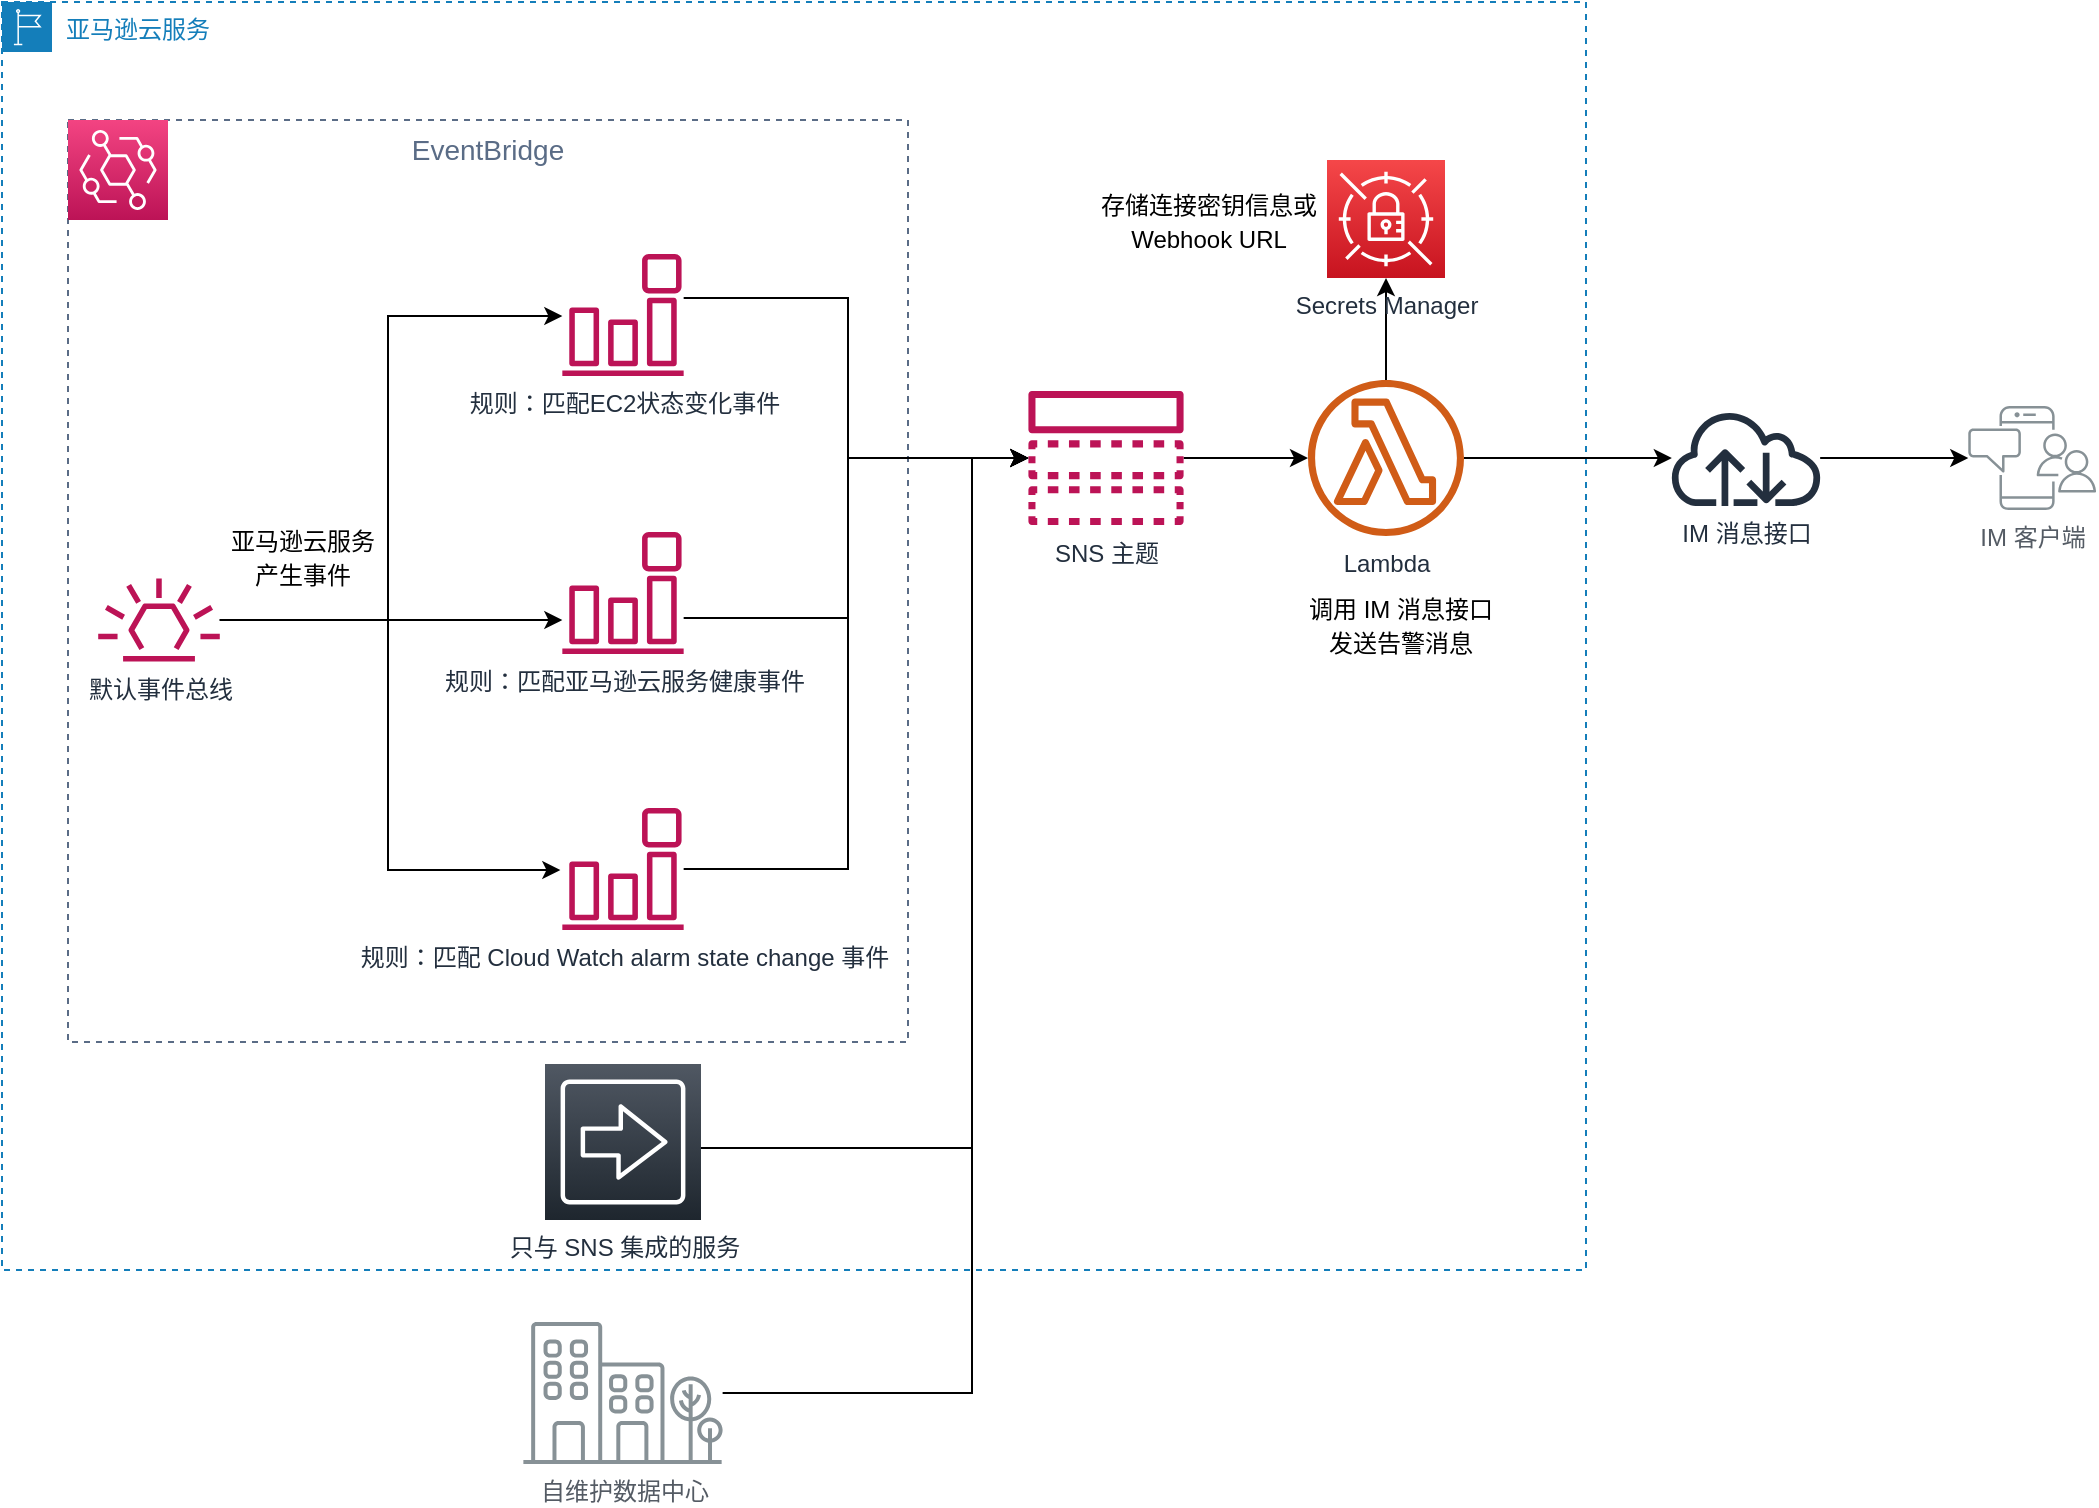 <mxfile version="20.5.3" type="device"><diagram name="Page-1" id="8cNbrErJJga-5wj4-Vsf"><mxGraphModel dx="946" dy="615" grid="0" gridSize="10" guides="1" tooltips="1" connect="1" arrows="1" fold="1" page="1" pageScale="1" pageWidth="1169" pageHeight="827" math="0" shadow="0"><root><mxCell id="0"/><mxCell id="1" parent="0"/><mxCell id="iUW1SuC-fca9LeQ6jMDv-26" value="亚马逊云服务" style="points=[[0,0],[0.25,0],[0.5,0],[0.75,0],[1,0],[1,0.25],[1,0.5],[1,0.75],[1,1],[0.75,1],[0.5,1],[0.25,1],[0,1],[0,0.75],[0,0.5],[0,0.25]];outlineConnect=0;gradientColor=none;html=1;whiteSpace=wrap;fontSize=12;fontStyle=0;shape=mxgraph.aws4.group;grIcon=mxgraph.aws4.group_region;strokeColor=#147EBA;fillColor=none;verticalAlign=top;align=left;spacingLeft=30;fontColor=#147EBA;dashed=1;" parent="1" vertex="1"><mxGeometry x="42" y="22" width="792" height="634" as="geometry"/></mxCell><mxCell id="iUW1SuC-fca9LeQ6jMDv-19" value="EventBridge" style="fillColor=none;strokeColor=#5A6C86;dashed=1;verticalAlign=top;fontStyle=0;fontColor=#5A6C86;fontSize=14;" parent="1" vertex="1"><mxGeometry x="75" y="81" width="420" height="461" as="geometry"/></mxCell><mxCell id="iUW1SuC-fca9LeQ6jMDv-1" value="" style="points=[[0,0,0],[0.25,0,0],[0.5,0,0],[0.75,0,0],[1,0,0],[0,1,0],[0.25,1,0],[0.5,1,0],[0.75,1,0],[1,1,0],[0,0.25,0],[0,0.5,0],[0,0.75,0],[1,0.25,0],[1,0.5,0],[1,0.75,0]];outlineConnect=0;fontColor=#232F3E;gradientColor=#F34482;gradientDirection=north;fillColor=#BC1356;strokeColor=#ffffff;dashed=0;verticalLabelPosition=bottom;verticalAlign=top;align=center;html=1;fontSize=12;fontStyle=0;aspect=fixed;shape=mxgraph.aws4.resourceIcon;resIcon=mxgraph.aws4.eventbridge;" parent="1" vertex="1"><mxGeometry x="75" y="81" width="50" height="50" as="geometry"/></mxCell><mxCell id="iUW1SuC-fca9LeQ6jMDv-10" style="edgeStyle=orthogonalEdgeStyle;rounded=0;orthogonalLoop=1;jettySize=auto;html=1;" parent="1" source="iUW1SuC-fca9LeQ6jMDv-2" target="iUW1SuC-fca9LeQ6jMDv-7" edge="1"><mxGeometry relative="1" as="geometry"><Array as="points"><mxPoint x="183" y="331"/><mxPoint x="183" y="331"/></Array></mxGeometry></mxCell><mxCell id="b_649vWNdOpX0jgSQ_A9-2" style="edgeStyle=orthogonalEdgeStyle;rounded=0;orthogonalLoop=1;jettySize=auto;html=1;" parent="1" source="iUW1SuC-fca9LeQ6jMDv-2" edge="1"><mxGeometry relative="1" as="geometry"><mxPoint x="149.897" y="250.1" as="sourcePoint"/><mxPoint x="321.172" y="456" as="targetPoint"/><Array as="points"><mxPoint x="235" y="331"/><mxPoint x="235" y="456"/></Array></mxGeometry></mxCell><mxCell id="b_649vWNdOpX0jgSQ_A9-3" style="edgeStyle=orthogonalEdgeStyle;rounded=0;orthogonalLoop=1;jettySize=auto;html=1;" parent="1" source="iUW1SuC-fca9LeQ6jMDv-2" target="iUW1SuC-fca9LeQ6jMDv-6" edge="1"><mxGeometry relative="1" as="geometry"><Array as="points"><mxPoint x="235" y="331"/><mxPoint x="235" y="179"/></Array></mxGeometry></mxCell><mxCell id="iUW1SuC-fca9LeQ6jMDv-2" value="默认事件总线" style="outlineConnect=0;fontColor=#232F3E;gradientColor=none;fillColor=#BC1356;strokeColor=none;dashed=0;verticalLabelPosition=bottom;verticalAlign=top;align=center;html=1;fontSize=12;fontStyle=0;aspect=fixed;pointerEvents=1;shape=mxgraph.aws4.eventbridge_default_event_bus_resource;" parent="1" vertex="1"><mxGeometry x="90" y="310.28" width="61" height="41.45" as="geometry"/></mxCell><mxCell id="iUW1SuC-fca9LeQ6jMDv-13" style="edgeStyle=orthogonalEdgeStyle;rounded=0;orthogonalLoop=1;jettySize=auto;html=1;" parent="1" source="iUW1SuC-fca9LeQ6jMDv-3" target="iUW1SuC-fca9LeQ6jMDv-4" edge="1"><mxGeometry relative="1" as="geometry"/></mxCell><mxCell id="iUW1SuC-fca9LeQ6jMDv-3" value="SNS&amp;nbsp;主题" style="outlineConnect=0;fontColor=#232F3E;gradientColor=none;fillColor=#BC1356;strokeColor=none;dashed=0;verticalLabelPosition=bottom;verticalAlign=top;align=center;html=1;fontSize=12;fontStyle=0;aspect=fixed;pointerEvents=1;shape=mxgraph.aws4.topic;" parent="1" vertex="1"><mxGeometry x="555" y="216.5" width="78" height="67" as="geometry"/></mxCell><mxCell id="iUW1SuC-fca9LeQ6jMDv-14" style="edgeStyle=orthogonalEdgeStyle;rounded=0;orthogonalLoop=1;jettySize=auto;html=1;" parent="1" source="iUW1SuC-fca9LeQ6jMDv-4" target="iUW1SuC-fca9LeQ6jMDv-5" edge="1"><mxGeometry relative="1" as="geometry"/></mxCell><mxCell id="iUW1SuC-fca9LeQ6jMDv-24" value="" style="edgeStyle=orthogonalEdgeStyle;rounded=0;orthogonalLoop=1;jettySize=auto;html=1;fontSize=14;" parent="1" source="iUW1SuC-fca9LeQ6jMDv-4" target="iUW1SuC-fca9LeQ6jMDv-23" edge="1"><mxGeometry relative="1" as="geometry"/></mxCell><mxCell id="iUW1SuC-fca9LeQ6jMDv-4" value="Lambda" style="outlineConnect=0;fontColor=#232F3E;gradientColor=none;fillColor=#D05C17;strokeColor=none;dashed=0;verticalLabelPosition=bottom;verticalAlign=top;align=center;html=1;fontSize=12;fontStyle=0;aspect=fixed;pointerEvents=1;shape=mxgraph.aws4.lambda_function;" parent="1" vertex="1"><mxGeometry x="695" y="211" width="78" height="78" as="geometry"/></mxCell><mxCell id="iUW1SuC-fca9LeQ6jMDv-5" value="Secrets Manager" style="points=[[0,0,0],[0.25,0,0],[0.5,0,0],[0.75,0,0],[1,0,0],[0,1,0],[0.25,1,0],[0.5,1,0],[0.75,1,0],[1,1,0],[0,0.25,0],[0,0.5,0],[0,0.75,0],[1,0.25,0],[1,0.5,0],[1,0.75,0]];outlineConnect=0;fontColor=#232F3E;gradientColor=#F54749;gradientDirection=north;fillColor=#C7131F;strokeColor=#ffffff;dashed=0;verticalLabelPosition=bottom;verticalAlign=top;align=center;html=1;fontSize=12;fontStyle=0;aspect=fixed;shape=mxgraph.aws4.resourceIcon;resIcon=mxgraph.aws4.secrets_manager;" parent="1" vertex="1"><mxGeometry x="704.5" y="101" width="59" height="59" as="geometry"/></mxCell><mxCell id="iUW1SuC-fca9LeQ6jMDv-11" style="edgeStyle=orthogonalEdgeStyle;rounded=0;orthogonalLoop=1;jettySize=auto;html=1;" parent="1" source="iUW1SuC-fca9LeQ6jMDv-6" target="iUW1SuC-fca9LeQ6jMDv-3" edge="1"><mxGeometry relative="1" as="geometry"><Array as="points"><mxPoint x="465" y="170"/><mxPoint x="465" y="250"/></Array></mxGeometry></mxCell><mxCell id="iUW1SuC-fca9LeQ6jMDv-6" value="规则：匹配EC2状态变化事件" style="outlineConnect=0;fontColor=#232F3E;gradientColor=none;fillColor=#BC1356;strokeColor=none;dashed=0;verticalLabelPosition=bottom;verticalAlign=top;align=center;html=1;fontSize=12;fontStyle=0;aspect=fixed;pointerEvents=1;shape=mxgraph.aws4.event_event_based;" parent="1" vertex="1"><mxGeometry x="322" y="148" width="61" height="61" as="geometry"/></mxCell><mxCell id="iUW1SuC-fca9LeQ6jMDv-12" style="edgeStyle=orthogonalEdgeStyle;rounded=0;orthogonalLoop=1;jettySize=auto;html=1;" parent="1" source="iUW1SuC-fca9LeQ6jMDv-7" target="iUW1SuC-fca9LeQ6jMDv-3" edge="1"><mxGeometry relative="1" as="geometry"><Array as="points"><mxPoint x="465" y="330"/><mxPoint x="465" y="250"/></Array></mxGeometry></mxCell><mxCell id="iUW1SuC-fca9LeQ6jMDv-7" value="规则：匹配亚马逊云服务健康事件" style="outlineConnect=0;fontColor=#232F3E;gradientColor=none;fillColor=#BC1356;strokeColor=none;dashed=0;verticalLabelPosition=bottom;verticalAlign=top;align=center;html=1;fontSize=12;fontStyle=0;aspect=fixed;pointerEvents=1;shape=mxgraph.aws4.event_event_based;" parent="1" vertex="1"><mxGeometry x="322" y="287" width="61" height="61" as="geometry"/></mxCell><mxCell id="iUW1SuC-fca9LeQ6jMDv-21" value="IM 客户端" style="outlineConnect=0;gradientColor=none;fontColor=#545B64;strokeColor=none;fillColor=#879196;dashed=0;verticalLabelPosition=bottom;verticalAlign=top;align=center;html=1;fontSize=12;fontStyle=0;aspect=fixed;shape=mxgraph.aws4.illustration_notification;pointerEvents=1" parent="1" vertex="1"><mxGeometry x="1025" y="224" width="64.2" height="52" as="geometry"/></mxCell><mxCell id="iUW1SuC-fca9LeQ6jMDv-25" value="" style="edgeStyle=orthogonalEdgeStyle;rounded=0;orthogonalLoop=1;jettySize=auto;html=1;fontSize=14;" parent="1" source="iUW1SuC-fca9LeQ6jMDv-23" target="iUW1SuC-fca9LeQ6jMDv-21" edge="1"><mxGeometry relative="1" as="geometry"/></mxCell><mxCell id="iUW1SuC-fca9LeQ6jMDv-23" value="IM 消息接口" style="outlineConnect=0;fontColor=#232F3E;gradientColor=none;fillColor=#232F3E;strokeColor=none;dashed=0;verticalLabelPosition=bottom;verticalAlign=top;align=center;html=1;fontSize=12;fontStyle=0;aspect=fixed;pointerEvents=1;shape=mxgraph.aws4.internet;" parent="1" vertex="1"><mxGeometry x="875" y="226" width="78" height="48" as="geometry"/></mxCell><mxCell id="iUW1SuC-fca9LeQ6jMDv-27" value="&lt;div&gt;&lt;font style=&quot;font-size: 12px&quot;&gt;存储连接密钥信息或&lt;/font&gt;&lt;/div&gt;&lt;div&gt;&lt;font style=&quot;font-size: 12px&quot;&gt;Webhook URL&lt;br&gt;&lt;/font&gt;&lt;/div&gt;" style="text;html=1;align=center;verticalAlign=middle;resizable=0;points=[];autosize=1;fontSize=14;" parent="1" vertex="1"><mxGeometry x="582" y="107.5" width="126" height="46" as="geometry"/></mxCell><mxCell id="iUW1SuC-fca9LeQ6jMDv-28" value="&lt;span style=&quot;font-size: 12px&quot;&gt;调用 IM&lt;/span&gt;&lt;span style=&quot;font-size: 12px&quot;&gt;&lt;font style=&quot;font-size: 12px&quot;&gt; 消息&lt;/font&gt;接口&lt;br&gt;发送告警消息&lt;/span&gt;" style="text;html=1;align=center;verticalAlign=middle;resizable=0;points=[];autosize=1;fontSize=14;" parent="1" vertex="1"><mxGeometry x="686" y="310" width="110" height="46" as="geometry"/></mxCell><mxCell id="iUW1SuC-fca9LeQ6jMDv-29" value="&lt;span style=&quot;font-size: 12px&quot;&gt;亚马逊云服务&lt;br&gt;产生事件&lt;/span&gt;" style="text;html=1;align=center;verticalAlign=middle;resizable=0;points=[];autosize=1;fontSize=14;" parent="1" vertex="1"><mxGeometry x="151" y="279" width="82" height="40" as="geometry"/></mxCell><mxCell id="AkRNlLGnXeu0HZbMCD7P-4" style="edgeStyle=orthogonalEdgeStyle;rounded=0;orthogonalLoop=1;jettySize=auto;html=1;exitX=1;exitY=0.5;exitDx=0;exitDy=0;exitPerimeter=0;" parent="1" target="iUW1SuC-fca9LeQ6jMDv-3" edge="1"><mxGeometry relative="1" as="geometry"><Array as="points"><mxPoint x="527" y="595"/><mxPoint x="527" y="250"/></Array><mxPoint x="391.5" y="595" as="sourcePoint"/></mxGeometry></mxCell><mxCell id="b_649vWNdOpX0jgSQ_A9-4" style="edgeStyle=orthogonalEdgeStyle;rounded=0;orthogonalLoop=1;jettySize=auto;html=1;" parent="1" source="b_649vWNdOpX0jgSQ_A9-1" target="iUW1SuC-fca9LeQ6jMDv-3" edge="1"><mxGeometry relative="1" as="geometry"><Array as="points"><mxPoint x="465" y="456"/><mxPoint x="465" y="250"/></Array></mxGeometry></mxCell><mxCell id="b_649vWNdOpX0jgSQ_A9-1" value="规则：匹配 Cloud Watch alarm state change 事件" style="outlineConnect=0;fontColor=#232F3E;gradientColor=none;fillColor=#BC1356;strokeColor=none;dashed=0;verticalLabelPosition=bottom;verticalAlign=top;align=center;html=1;fontSize=12;fontStyle=0;aspect=fixed;pointerEvents=1;shape=mxgraph.aws4.event_event_based;" parent="1" vertex="1"><mxGeometry x="322" y="425" width="61" height="61" as="geometry"/></mxCell><mxCell id="3NG3G-T2AQrziBIKHDWp-1" value="只与 SNS 集成的服务" style="sketch=0;points=[[0,0,0],[0.25,0,0],[0.5,0,0],[0.75,0,0],[1,0,0],[0,1,0],[0.25,1,0],[0.5,1,0],[0.75,1,0],[1,1,0],[0,0.25,0],[0,0.5,0],[0,0.75,0],[1,0.25,0],[1,0.5,0],[1,0.75,0]];gradientDirection=north;outlineConnect=0;fontColor=#232F3E;gradientColor=#505863;fillColor=#1E262E;strokeColor=#ffffff;dashed=0;verticalLabelPosition=bottom;verticalAlign=top;align=center;html=1;fontSize=12;fontStyle=0;aspect=fixed;shape=mxgraph.aws4.resourceIcon;resIcon=mxgraph.aws4.all_products;" vertex="1" parent="1"><mxGeometry x="313.5" y="553" width="78" height="78" as="geometry"/></mxCell><mxCell id="3NG3G-T2AQrziBIKHDWp-4" style="edgeStyle=orthogonalEdgeStyle;rounded=0;orthogonalLoop=1;jettySize=auto;html=1;" edge="1" parent="1" source="3NG3G-T2AQrziBIKHDWp-2" target="iUW1SuC-fca9LeQ6jMDv-3"><mxGeometry relative="1" as="geometry"><Array as="points"><mxPoint x="527" y="718"/><mxPoint x="527" y="250"/></Array></mxGeometry></mxCell><mxCell id="3NG3G-T2AQrziBIKHDWp-2" value="自维护数据中心" style="sketch=0;outlineConnect=0;gradientColor=none;fontColor=#545B64;strokeColor=none;fillColor=#879196;dashed=0;verticalLabelPosition=bottom;verticalAlign=top;align=center;html=1;fontSize=12;fontStyle=0;aspect=fixed;shape=mxgraph.aws4.illustration_office_building;pointerEvents=1" vertex="1" parent="1"><mxGeometry x="302.5" y="682" width="100" height="71" as="geometry"/></mxCell></root></mxGraphModel></diagram></mxfile>